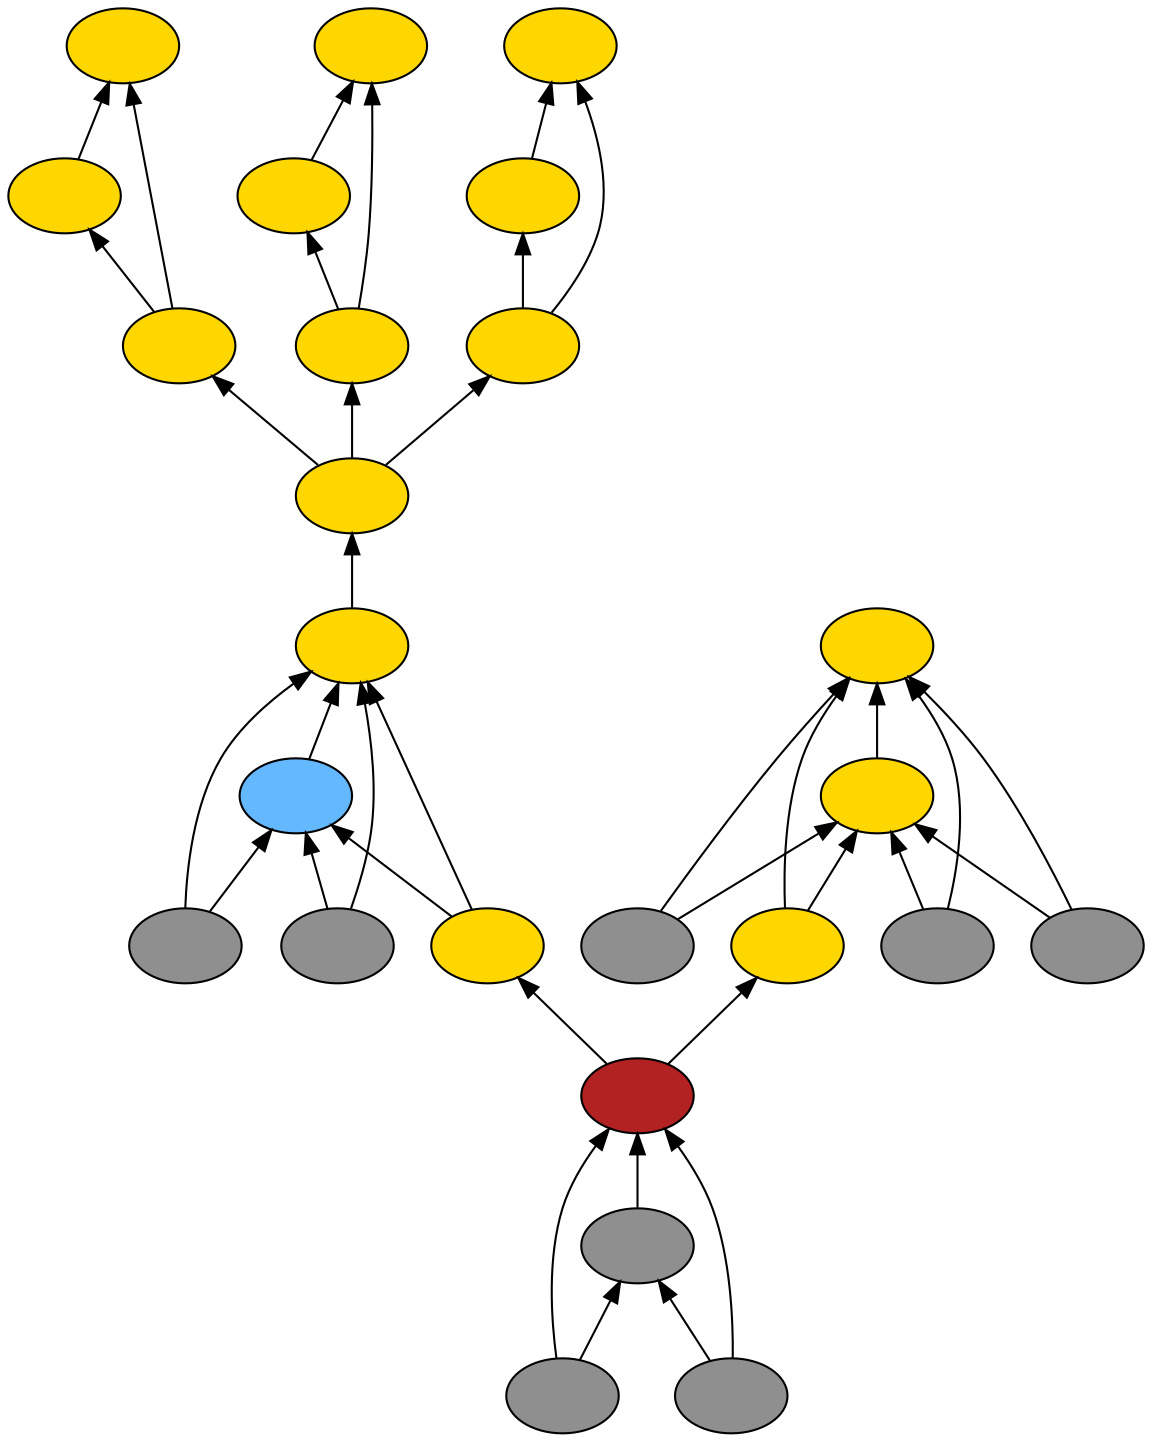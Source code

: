 digraph {
rankdir=BT
fontsize=24
subgraph clster1 {
subgraph clster2 {
"49230960"["fillcolor"="firebrick" "fontsize"="24" "label"="" "shape"="ellipse" "style"="filled" ]
"49119520"["fillcolor"="grey56" "fontsize"="24" "label"="" "shape"="ellipse" "style"="filled" ]
"49280592"["fillcolor"="grey56" "fontsize"="24" "label"="" "shape"="ellipse" "style"="filled" ]
"47127520"["fillcolor"="grey56" "fontsize"="24" "label"="" "shape"="ellipse" "style"="filled" ]
}

subgraph clster3 {
"47010464"["fillcolor"="gold" "fontsize"="24" "label"="" "shape"="ellipse" "style"="filled" ]
"47736400"["fillcolor"="steelblue1" "fontsize"="24" "label"="" "shape"="ellipse" "style"="filled" ]
"47983456"["fillcolor"="grey56" "fontsize"="24" "label"="" "shape"="ellipse" "style"="filled" ]
"48021200"["fillcolor"="gold" "fontsize"="24" "label"="" "shape"="ellipse" "style"="filled" ]
"48337840"["fillcolor"="grey56" "fontsize"="24" "label"="" "shape"="ellipse" "style"="filled" ]
}

subgraph clster4 {
"48696576"["fillcolor"="gold" "fontsize"="24" "label"="" "shape"="ellipse" "style"="filled" ]
}

subgraph clster5 {
"49472432"["fillcolor"="gold" "fontsize"="24" "label"="" "shape"="ellipse" "style"="filled" ]
"48758096"["fillcolor"="gold" "fontsize"="24" "label"="" "shape"="ellipse" "style"="filled" ]
"47009216"["fillcolor"="gold" "fontsize"="24" "label"="" "shape"="ellipse" "style"="filled" ]
}

subgraph clster6 {
"47038416"["fillcolor"="gold" "fontsize"="24" "label"="" "shape"="ellipse" "style"="filled" ]
"47395360"["fillcolor"="gold" "fontsize"="24" "label"="" "shape"="ellipse" "style"="filled" ]
"47239200"["fillcolor"="gold" "fontsize"="24" "label"="" "shape"="ellipse" "style"="filled" ]
}

subgraph clster7 {
"47181856"["fillcolor"="gold" "fontsize"="24" "label"="" "shape"="ellipse" "style"="filled" ]
"47122544"["fillcolor"="gold" "fontsize"="24" "label"="" "shape"="ellipse" "style"="filled" ]
"49451488"["fillcolor"="gold" "fontsize"="24" "label"="" "shape"="ellipse" "style"="filled" ]
}

subgraph clster8 {
"49483616"["fillcolor"="gold" "fontsize"="24" "label"="" "shape"="ellipse" "style"="filled" ]
"47308208"["fillcolor"="gold" "fontsize"="24" "label"="" "shape"="ellipse" "style"="filled" ]
"49502368"["fillcolor"="grey56" "fontsize"="24" "label"="" "shape"="ellipse" "style"="filled" ]
"47285856"["fillcolor"="gold" "fontsize"="24" "label"="" "shape"="ellipse" "style"="filled" ]
"47738560"["fillcolor"="grey56" "fontsize"="24" "label"="" "shape"="ellipse" "style"="filled" ]
"47795984"["fillcolor"="grey56" "fontsize"="24" "label"="" "shape"="ellipse" "style"="filled" ]
}

}

"47983456" -> "47010464"["arrowhead"="normal" "color"="black" "constraint"="true" "style"="solid" ]
"47983456" -> "47736400"["arrowhead"="normal" "color"="black" "constraint"="true" "style"="solid" ]
"48021200" -> "47010464"["arrowhead"="normal" "color"="black" "constraint"="true" "style"="solid" ]
"48021200" -> "47736400"["arrowhead"="normal" "color"="black" "constraint"="true" "style"="solid" ]
"49230960" -> "48021200"["arrowhead"="normal" "color"="black" "constraint"="true" "style"="solid" ]
"48337840" -> "47010464"["arrowhead"="normal" "color"="black" "constraint"="true" "style"="solid" ]
"48337840" -> "47736400"["arrowhead"="normal" "color"="black" "constraint"="true" "style"="solid" ]
"47736400" -> "47010464"["arrowhead"="normal" "color"="black" "constraint"="true" "style"="solid" ]
"47239200" -> "47038416"["arrowhead"="normal" "color"="black" "constraint"="true" "style"="solid" ]
"47239200" -> "47395360"["arrowhead"="normal" "color"="black" "constraint"="true" "style"="solid" ]
"48696576" -> "47239200"["arrowhead"="normal" "color"="black" "constraint"="true" "style"="solid" ]
"47395360" -> "47038416"["arrowhead"="normal" "color"="black" "constraint"="true" "style"="solid" ]
"49451488" -> "47181856"["arrowhead"="normal" "color"="black" "constraint"="true" "style"="solid" ]
"49451488" -> "47122544"["arrowhead"="normal" "color"="black" "constraint"="true" "style"="solid" ]
"48696576" -> "49451488"["arrowhead"="normal" "color"="black" "constraint"="true" "style"="solid" ]
"47122544" -> "47181856"["arrowhead"="normal" "color"="black" "constraint"="true" "style"="solid" ]
"47010464" -> "48696576"["arrowhead"="normal" "color"="black" "constraint"="true" "style"="solid" ]
"49280592" -> "49230960"["arrowhead"="normal" "color"="black" "constraint"="true" "style"="solid" ]
"49280592" -> "49119520"["arrowhead"="normal" "color"="black" "constraint"="true" "style"="solid" ]
"47127520" -> "49230960"["arrowhead"="normal" "color"="black" "constraint"="true" "style"="solid" ]
"47127520" -> "49119520"["arrowhead"="normal" "color"="black" "constraint"="true" "style"="solid" ]
"49119520" -> "49230960"["arrowhead"="normal" "color"="black" "constraint"="true" "style"="solid" ]
"47009216" -> "49472432"["arrowhead"="normal" "color"="black" "constraint"="true" "style"="solid" ]
"47009216" -> "48758096"["arrowhead"="normal" "color"="black" "constraint"="true" "style"="solid" ]
"48696576" -> "47009216"["arrowhead"="normal" "color"="black" "constraint"="true" "style"="solid" ]
"48758096" -> "49472432"["arrowhead"="normal" "color"="black" "constraint"="true" "style"="solid" ]
"49502368" -> "49483616"["arrowhead"="normal" "color"="black" "constraint"="true" "style"="solid" ]
"49502368" -> "47308208"["arrowhead"="normal" "color"="black" "constraint"="true" "style"="solid" ]
"47285856" -> "49483616"["arrowhead"="normal" "color"="black" "constraint"="true" "style"="solid" ]
"47285856" -> "47308208"["arrowhead"="normal" "color"="black" "constraint"="true" "style"="solid" ]
"49230960" -> "47285856"["arrowhead"="normal" "color"="black" "constraint"="true" "style"="solid" ]
"47738560" -> "49483616"["arrowhead"="normal" "color"="black" "constraint"="true" "style"="solid" ]
"47738560" -> "47308208"["arrowhead"="normal" "color"="black" "constraint"="true" "style"="solid" ]
"47795984" -> "49483616"["arrowhead"="normal" "color"="black" "constraint"="true" "style"="solid" ]
"47795984" -> "47308208"["arrowhead"="normal" "color"="black" "constraint"="true" "style"="solid" ]
"47308208" -> "49483616"["arrowhead"="normal" "color"="black" "constraint"="true" "style"="solid" ]

}